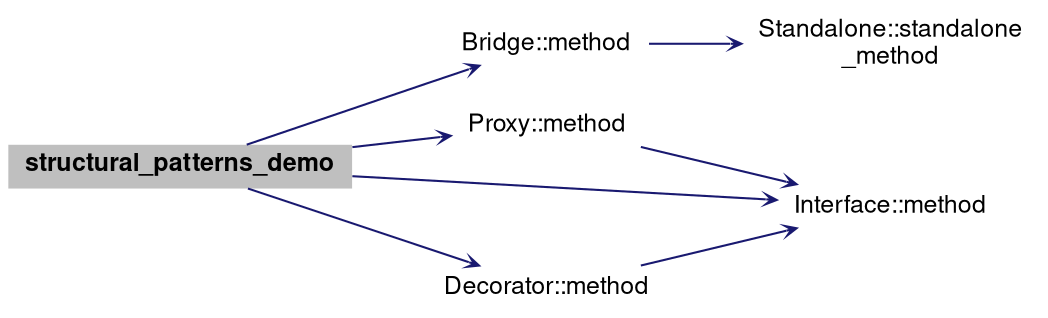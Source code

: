 digraph "structural_patterns_demo"
{
 // LATEX_PDF_SIZE
  bgcolor="transparent";
  edge [fontname="Helvetica,Arial,sans-serif",fontsize=15,labelfontsize=15 arrowhead=open arrowtail=open arrowsize=0.5];
  node [fontname="Helvetica,Arial,sans-serif",fontsize=15,fontsize=12 shape=plaintext];
  rankdir="LR";
  Node1 [label=<<b>structural_patterns_demo</b>>,height=0.2,width=0.4,color="black", fillcolor="grey75", style="filled", fontcolor="black",tooltip=" "];
  Node1 -> Node2 [color="midnightblue",style="solid"];
  Node2 [label="Bridge::method",height=0.2,width=0.4,color="black",URL="$structBridge.html#a68cba3a3e983eaf7521a6cea23ef1b7c",tooltip=" "];
  Node2 -> Node3 [color="midnightblue",style="solid"];
  Node3 [label="Standalone::standalone\l_method",height=0.2,width=0.4,color="black",URL="$structStandalone.html#ab576b209f7db533a9d9a5ada760f6db5",tooltip=" "];
  Node1 -> Node4 [color="midnightblue",style="solid"];
  Node4 [label="Proxy::method",height=0.2,width=0.4,color="black",URL="$structProxy.html#a1c58aa9104f2537aae0f75b59130ce32",tooltip=" "];
  Node4 -> Node5 [color="midnightblue",style="solid"];
  Node5 [label="Interface::method",height=0.2,width=0.4,color="black",URL="$structInterface.html#a73306300ba88073a31d86d9e282ff5ca",tooltip=" "];
  Node1 -> Node6 [color="midnightblue",style="solid"];
  Node6 [label="Decorator::method",height=0.2,width=0.4,color="black",URL="$structDecorator.html#a49123c88d6088bbd5573b98bccd1d8bf",tooltip=" "];
  Node6 -> Node5 [color="midnightblue",style="solid"];
  Node1 -> Node5 [color="midnightblue",style="solid"];
}
